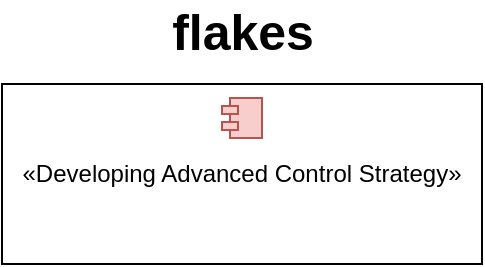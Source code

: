 <mxfile version="24.3.1" type="github">
  <diagram name="Page-1" id="poEPPQXDhyU4EAC8hgf6">
    <mxGraphModel dx="1434" dy="746" grid="1" gridSize="10" guides="1" tooltips="1" connect="1" arrows="1" fold="1" page="1" pageScale="1" pageWidth="827" pageHeight="1169" math="0" shadow="0">
      <root>
        <mxCell id="0" />
        <mxCell id="1" parent="0" />
        <mxCell id="vVJXTuxgDhsfZ6CfwKvQ-1" value="&lt;font style=&quot;font-size: 25px;&quot;&gt;flakes&lt;/font&gt;" style="text;align=center;fontStyle=1;verticalAlign=middle;spacingLeft=3;spacingRight=3;strokeColor=none;rotatable=0;points=[[0,0.5],[1,0.5]];portConstraint=eastwest;html=1;" parent="1" vertex="1">
          <mxGeometry x="360" y="80" width="80" height="26" as="geometry" />
        </mxCell>
        <mxCell id="PRd3GZCnSuUuFalOKYCs-173" value="«Developing Advanced Control&amp;nbsp;&lt;span style=&quot;background-color: initial;&quot;&gt;Strategy»&lt;/span&gt;" style="html=1;dropTarget=0;whiteSpace=wrap;" vertex="1" parent="1">
          <mxGeometry x="280" y="120" width="240" height="90" as="geometry" />
        </mxCell>
        <mxCell id="PRd3GZCnSuUuFalOKYCs-174" value="" style="shape=module;jettyWidth=8;jettyHeight=4;fillColor=#f8cecc;strokeColor=#b85450;" vertex="1" parent="PRd3GZCnSuUuFalOKYCs-173">
          <mxGeometry x="1" width="20" height="20" relative="1" as="geometry">
            <mxPoint x="-130" y="7" as="offset" />
          </mxGeometry>
        </mxCell>
      </root>
    </mxGraphModel>
  </diagram>
</mxfile>
